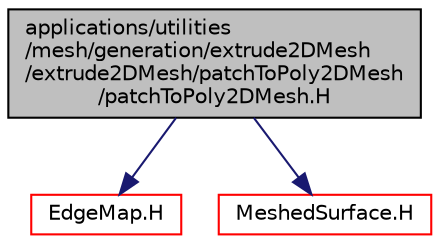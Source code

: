 digraph "applications/utilities/mesh/generation/extrude2DMesh/extrude2DMesh/patchToPoly2DMesh/patchToPoly2DMesh.H"
{
  bgcolor="transparent";
  edge [fontname="Helvetica",fontsize="10",labelfontname="Helvetica",labelfontsize="10"];
  node [fontname="Helvetica",fontsize="10",shape=record];
  Node1 [label="applications/utilities\l/mesh/generation/extrude2DMesh\l/extrude2DMesh/patchToPoly2DMesh\l/patchToPoly2DMesh.H",height=0.2,width=0.4,color="black", fillcolor="grey75", style="filled", fontcolor="black"];
  Node1 -> Node2 [color="midnightblue",fontsize="10",style="solid",fontname="Helvetica"];
  Node2 [label="EdgeMap.H",height=0.2,width=0.4,color="red",URL="$a08526.html"];
  Node1 -> Node3 [color="midnightblue",fontsize="10",style="solid",fontname="Helvetica"];
  Node3 [label="MeshedSurface.H",height=0.2,width=0.4,color="red",URL="$a09807.html"];
}
